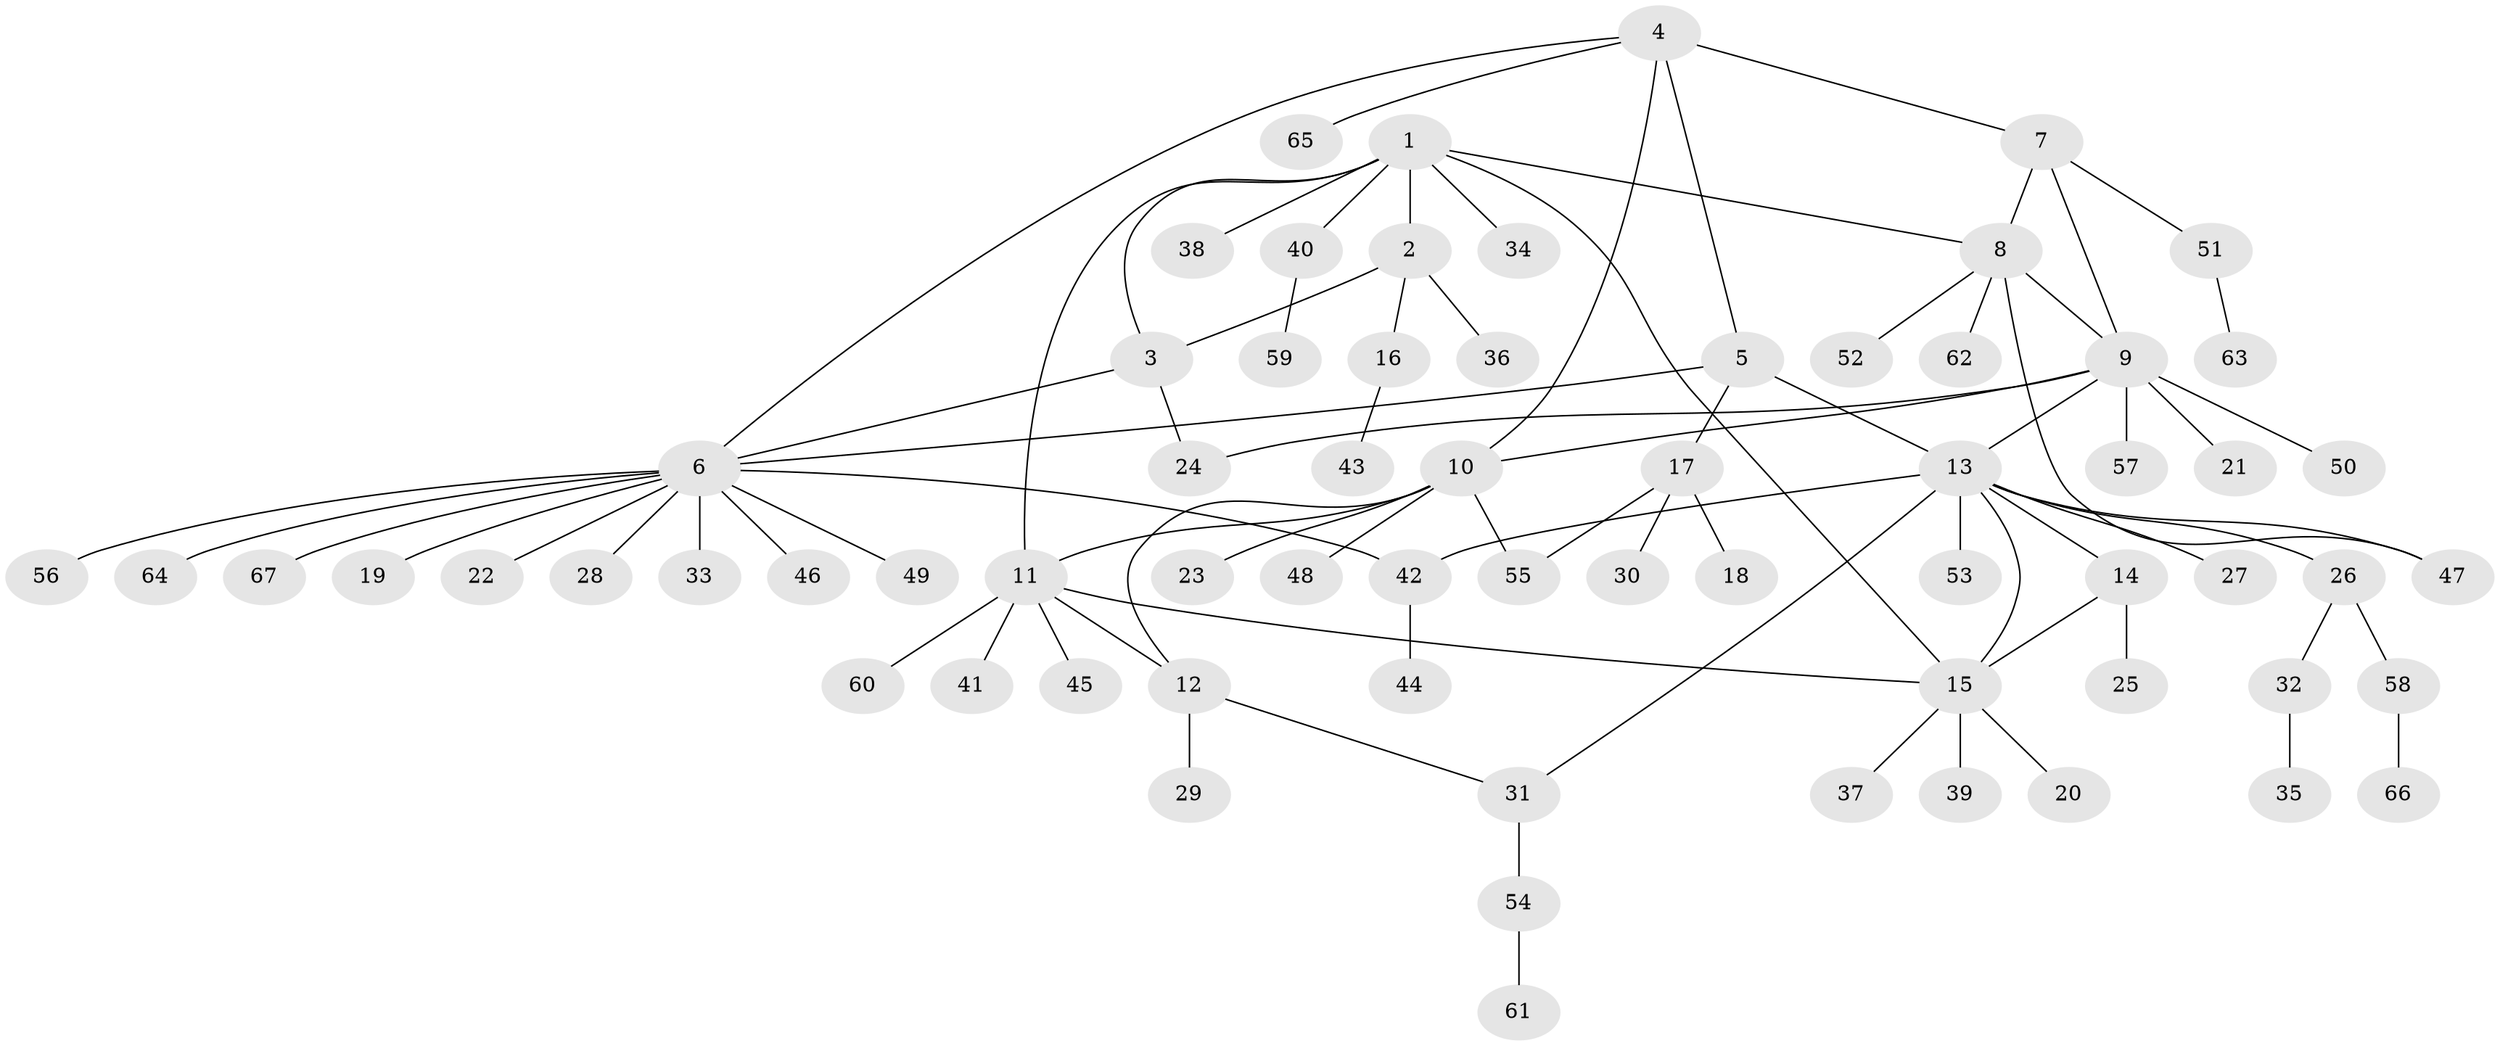 // coarse degree distribution, {7: 0.038461538461538464, 3: 0.038461538461538464, 4: 0.11538461538461539, 9: 0.038461538461538464, 11: 0.038461538461538464, 10: 0.038461538461538464, 2: 0.15384615384615385, 1: 0.5384615384615384}
// Generated by graph-tools (version 1.1) at 2025/19/03/04/25 18:19:49]
// undirected, 67 vertices, 82 edges
graph export_dot {
graph [start="1"]
  node [color=gray90,style=filled];
  1;
  2;
  3;
  4;
  5;
  6;
  7;
  8;
  9;
  10;
  11;
  12;
  13;
  14;
  15;
  16;
  17;
  18;
  19;
  20;
  21;
  22;
  23;
  24;
  25;
  26;
  27;
  28;
  29;
  30;
  31;
  32;
  33;
  34;
  35;
  36;
  37;
  38;
  39;
  40;
  41;
  42;
  43;
  44;
  45;
  46;
  47;
  48;
  49;
  50;
  51;
  52;
  53;
  54;
  55;
  56;
  57;
  58;
  59;
  60;
  61;
  62;
  63;
  64;
  65;
  66;
  67;
  1 -- 2;
  1 -- 3;
  1 -- 8;
  1 -- 11;
  1 -- 15;
  1 -- 34;
  1 -- 38;
  1 -- 40;
  2 -- 3;
  2 -- 16;
  2 -- 36;
  3 -- 6;
  3 -- 24;
  4 -- 5;
  4 -- 6;
  4 -- 7;
  4 -- 10;
  4 -- 65;
  5 -- 6;
  5 -- 13;
  5 -- 17;
  6 -- 19;
  6 -- 22;
  6 -- 28;
  6 -- 33;
  6 -- 42;
  6 -- 46;
  6 -- 49;
  6 -- 56;
  6 -- 64;
  6 -- 67;
  7 -- 8;
  7 -- 9;
  7 -- 51;
  8 -- 9;
  8 -- 47;
  8 -- 52;
  8 -- 62;
  9 -- 10;
  9 -- 13;
  9 -- 21;
  9 -- 24;
  9 -- 50;
  9 -- 57;
  10 -- 11;
  10 -- 12;
  10 -- 23;
  10 -- 48;
  10 -- 55;
  11 -- 12;
  11 -- 15;
  11 -- 41;
  11 -- 45;
  11 -- 60;
  12 -- 29;
  12 -- 31;
  13 -- 14;
  13 -- 15;
  13 -- 26;
  13 -- 27;
  13 -- 31;
  13 -- 42;
  13 -- 47;
  13 -- 53;
  14 -- 15;
  14 -- 25;
  15 -- 20;
  15 -- 37;
  15 -- 39;
  16 -- 43;
  17 -- 18;
  17 -- 30;
  17 -- 55;
  26 -- 32;
  26 -- 58;
  31 -- 54;
  32 -- 35;
  40 -- 59;
  42 -- 44;
  51 -- 63;
  54 -- 61;
  58 -- 66;
}
